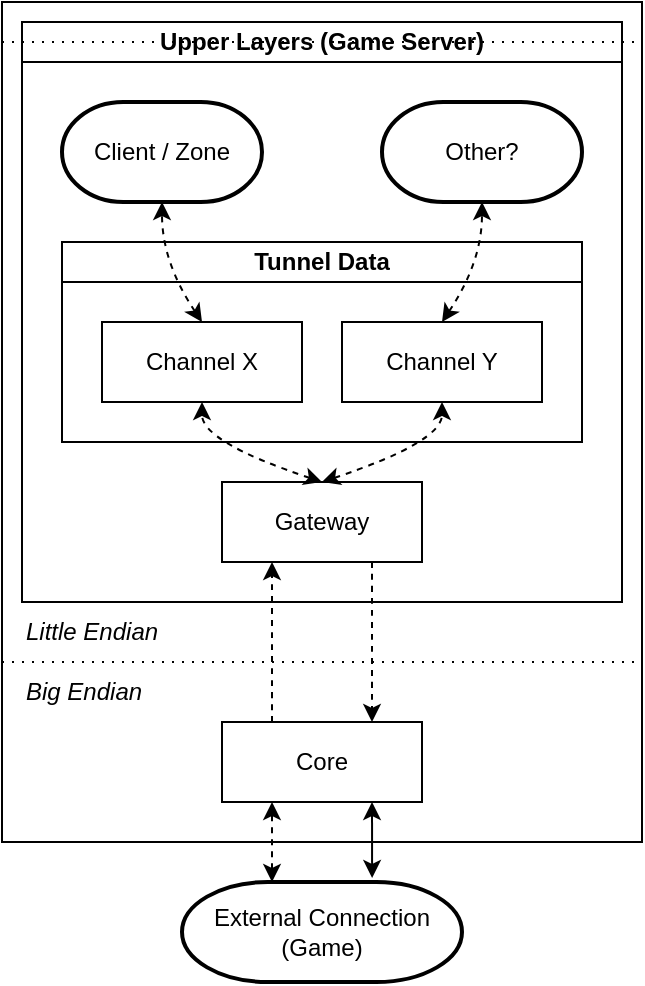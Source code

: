 <mxfile version="21.2.8" type="device">
  <diagram name="Page-1" id="tEqyPzfYsex7zBpoLPER">
    <mxGraphModel dx="1098" dy="803" grid="1" gridSize="10" guides="1" tooltips="1" connect="1" arrows="1" fold="1" page="1" pageScale="1" pageWidth="1600" pageHeight="900" background="none" math="0" shadow="0">
      <root>
        <mxCell id="0" />
        <mxCell id="1" parent="0" />
        <mxCell id="ZXS4JnYuKsophATF61ro-17" value="" style="group;strokeColor=default;fontFamily=Helvetica;perimeterSpacing=3;container=0;" parent="1" vertex="1" connectable="0">
          <mxGeometry x="10" y="10" width="320" height="420" as="geometry" />
        </mxCell>
        <mxCell id="tFpLuP8fXuImutftHoRk-45" value="External Connection&lt;br&gt;(Game)" style="strokeWidth=2;html=1;shape=mxgraph.flowchart.terminator;whiteSpace=wrap;labelBackgroundColor=none;rounded=0;fontFamily=Helvetica;container=0;" parent="1" vertex="1">
          <mxGeometry x="100" y="450" width="140" height="50" as="geometry" />
        </mxCell>
        <mxCell id="tFpLuP8fXuImutftHoRk-10" value="" style="endArrow=classic;startArrow=classic;html=1;rounded=0;entryX=0.75;entryY=1;entryDx=0;entryDy=0;labelBackgroundColor=none;fontColor=default;fontFamily=Helvetica;exitX=0.679;exitY=-0.04;exitDx=0;exitDy=0;exitPerimeter=0;" parent="1" source="tFpLuP8fXuImutftHoRk-45" target="tFpLuP8fXuImutftHoRk-14" edge="1">
          <mxGeometry width="50" height="50" relative="1" as="geometry">
            <mxPoint x="195" y="440" as="sourcePoint" />
            <mxPoint x="250" y="330" as="targetPoint" />
          </mxGeometry>
        </mxCell>
        <mxCell id="tFpLuP8fXuImutftHoRk-13" value="" style="endArrow=classic;startArrow=classic;html=1;rounded=0;entryX=0.25;entryY=1;entryDx=0;entryDy=0;dashed=1;labelBackgroundColor=none;fontColor=default;fontFamily=Helvetica;" parent="1" target="tFpLuP8fXuImutftHoRk-14" edge="1">
          <mxGeometry width="50" height="50" relative="1" as="geometry">
            <mxPoint x="145" y="450" as="sourcePoint" />
            <mxPoint x="170" y="460" as="targetPoint" />
          </mxGeometry>
        </mxCell>
        <mxCell id="ZXS4JnYuKsophATF61ro-3" value="Upper Layers (Game Server)" style="swimlane;whiteSpace=wrap;html=1;startSize=20;rounded=0;labelBackgroundColor=none;container=0;fontFamily=Helvetica;" parent="1" vertex="1">
          <mxGeometry x="20" y="20" width="300" height="290" as="geometry" />
        </mxCell>
        <mxCell id="tFpLuP8fXuImutftHoRk-14" value="Core" style="rounded=0;whiteSpace=wrap;html=1;labelBackgroundColor=none;container=0;fontFamily=Helvetica;" parent="1" vertex="1">
          <mxGeometry x="120" y="370" width="100" height="40" as="geometry" />
        </mxCell>
        <mxCell id="tFpLuP8fXuImutftHoRk-23" value="Gateway" style="rounded=0;whiteSpace=wrap;html=1;labelBackgroundColor=none;container=0;fontFamily=Helvetica;" parent="1" vertex="1">
          <mxGeometry x="120" y="250" width="100" height="40" as="geometry" />
        </mxCell>
        <mxCell id="tFpLuP8fXuImutftHoRk-28" value="" style="endArrow=classic;html=1;entryX=0.25;entryY=1;entryDx=0;entryDy=0;dashed=1;shadow=0;exitX=0.25;exitY=0;exitDx=0;exitDy=0;labelBackgroundColor=none;fontColor=default;curved=1;rounded=0;fontFamily=Helvetica;" parent="1" source="tFpLuP8fXuImutftHoRk-14" target="tFpLuP8fXuImutftHoRk-23" edge="1">
          <mxGeometry width="50" height="50" relative="1" as="geometry">
            <mxPoint x="110" y="410" as="sourcePoint" />
            <mxPoint x="150" y="270" as="targetPoint" />
            <Array as="points" />
          </mxGeometry>
        </mxCell>
        <mxCell id="tFpLuP8fXuImutftHoRk-38" value="" style="endArrow=classic;html=1;dashed=1;entryX=0.75;entryY=0;entryDx=0;entryDy=0;labelBackgroundColor=none;fontColor=default;exitX=0.75;exitY=1;exitDx=0;exitDy=0;curved=1;rounded=0;fontFamily=Helvetica;" parent="1" source="tFpLuP8fXuImutftHoRk-23" target="tFpLuP8fXuImutftHoRk-14" edge="1">
          <mxGeometry width="50" height="50" relative="1" as="geometry">
            <mxPoint x="250" y="250" as="sourcePoint" />
            <mxPoint x="230" y="410" as="targetPoint" />
            <Array as="points" />
          </mxGeometry>
        </mxCell>
        <mxCell id="tFpLuP8fXuImutftHoRk-39" value="Tunnel Data" style="swimlane;whiteSpace=wrap;html=1;startSize=20;labelBackgroundColor=none;rounded=0;container=0;fontFamily=Helvetica;" parent="1" vertex="1">
          <mxGeometry x="40" y="130" width="260" height="100" as="geometry" />
        </mxCell>
        <mxCell id="tFpLuP8fXuImutftHoRk-43" value="" style="endArrow=classic;startArrow=classic;html=1;entryX=0.5;entryY=1;entryDx=0;entryDy=0;exitX=0.5;exitY=0;exitDx=0;exitDy=0;dashed=1;labelBackgroundColor=none;fontColor=default;curved=1;rounded=0;fontFamily=Helvetica;" parent="1" source="tFpLuP8fXuImutftHoRk-23" target="tFpLuP8fXuImutftHoRk-40" edge="1">
          <mxGeometry width="50" height="50" relative="1" as="geometry">
            <mxPoint x="10" y="300" as="sourcePoint" />
            <mxPoint x="60" y="250" as="targetPoint" />
            <Array as="points">
              <mxPoint x="110" y="230" />
            </Array>
          </mxGeometry>
        </mxCell>
        <mxCell id="tFpLuP8fXuImutftHoRk-44" value="" style="endArrow=classic;startArrow=classic;html=1;entryX=0.5;entryY=1;entryDx=0;entryDy=0;exitX=0.5;exitY=0;exitDx=0;exitDy=0;dashed=1;labelBackgroundColor=none;fontColor=default;curved=1;rounded=0;fontFamily=Helvetica;" parent="1" source="tFpLuP8fXuImutftHoRk-23" target="tFpLuP8fXuImutftHoRk-41" edge="1">
          <mxGeometry width="50" height="50" relative="1" as="geometry">
            <mxPoint x="10" y="300" as="sourcePoint" />
            <mxPoint x="60" y="250" as="targetPoint" />
            <Array as="points">
              <mxPoint x="230" y="230" />
            </Array>
          </mxGeometry>
        </mxCell>
        <mxCell id="tFpLuP8fXuImutftHoRk-47" value="Client / Zone" style="strokeWidth=2;html=1;shape=mxgraph.flowchart.terminator;whiteSpace=wrap;labelBackgroundColor=none;rounded=0;container=0;fontFamily=Helvetica;" parent="1" vertex="1">
          <mxGeometry x="40" y="60" width="100" height="50" as="geometry" />
        </mxCell>
        <mxCell id="tFpLuP8fXuImutftHoRk-48" value="Other?" style="strokeWidth=2;html=1;shape=mxgraph.flowchart.terminator;whiteSpace=wrap;labelBackgroundColor=none;rounded=0;container=0;fontFamily=Helvetica;" parent="1" vertex="1">
          <mxGeometry x="200" y="60" width="100" height="50" as="geometry" />
        </mxCell>
        <mxCell id="tFpLuP8fXuImutftHoRk-51" value="" style="endArrow=classic;startArrow=classic;html=1;entryX=0.5;entryY=1;entryDx=0;entryDy=0;entryPerimeter=0;exitX=0.5;exitY=0;exitDx=0;exitDy=0;dashed=1;labelBackgroundColor=none;fontColor=default;curved=1;rounded=0;fontFamily=Helvetica;" parent="1" source="tFpLuP8fXuImutftHoRk-40" target="tFpLuP8fXuImutftHoRk-47" edge="1">
          <mxGeometry width="50" height="50" relative="1" as="geometry">
            <mxPoint x="170" y="130" as="sourcePoint" />
            <mxPoint x="220" y="80" as="targetPoint" />
            <Array as="points">
              <mxPoint x="90" y="140" />
            </Array>
          </mxGeometry>
        </mxCell>
        <mxCell id="tFpLuP8fXuImutftHoRk-52" value="" style="endArrow=classic;startArrow=classic;html=1;entryX=0.5;entryY=1;entryDx=0;entryDy=0;entryPerimeter=0;exitX=0.5;exitY=0;exitDx=0;exitDy=0;dashed=1;labelBackgroundColor=none;fontColor=default;curved=1;rounded=0;fontFamily=Helvetica;" parent="1" source="tFpLuP8fXuImutftHoRk-41" target="tFpLuP8fXuImutftHoRk-48" edge="1">
          <mxGeometry width="50" height="50" relative="1" as="geometry">
            <mxPoint x="170" y="130" as="sourcePoint" />
            <mxPoint x="220" y="80" as="targetPoint" />
            <Array as="points">
              <mxPoint x="250" y="140" />
            </Array>
          </mxGeometry>
        </mxCell>
        <mxCell id="tFpLuP8fXuImutftHoRk-40" value="Channel X" style="rounded=0;whiteSpace=wrap;html=1;labelBackgroundColor=none;container=0;fontFamily=Helvetica;" parent="1" vertex="1">
          <mxGeometry x="60" y="170" width="100" height="40" as="geometry" />
        </mxCell>
        <mxCell id="tFpLuP8fXuImutftHoRk-41" value="Channel Y" style="rounded=0;whiteSpace=wrap;html=1;labelBackgroundColor=none;container=0;fontFamily=Helvetica;" parent="1" vertex="1">
          <mxGeometry x="180" y="170" width="100" height="40" as="geometry" />
        </mxCell>
        <mxCell id="ZXS4JnYuKsophATF61ro-15" value="" style="swimlane;startSize=0;fontFamily=Helvetica;fontSize=11;container=0;dashed=1;dashPattern=1 4;" parent="1" vertex="1">
          <mxGeometry x="10" y="30" width="320" height="310" as="geometry" />
        </mxCell>
        <mxCell id="BJqKjyCUblNf6NB0ZM6D-1" value="Little Endian" style="text;html=1;strokeColor=none;fillColor=none;align=left;verticalAlign=middle;whiteSpace=wrap;rounded=0;fontStyle=2" parent="1" vertex="1">
          <mxGeometry x="20" y="310" width="80" height="30" as="geometry" />
        </mxCell>
        <mxCell id="BJqKjyCUblNf6NB0ZM6D-2" value="Big Endian" style="text;html=1;strokeColor=none;fillColor=none;align=left;verticalAlign=middle;whiteSpace=wrap;rounded=0;fontStyle=2" parent="1" vertex="1">
          <mxGeometry x="20" y="340" width="80" height="30" as="geometry" />
        </mxCell>
      </root>
    </mxGraphModel>
  </diagram>
</mxfile>
